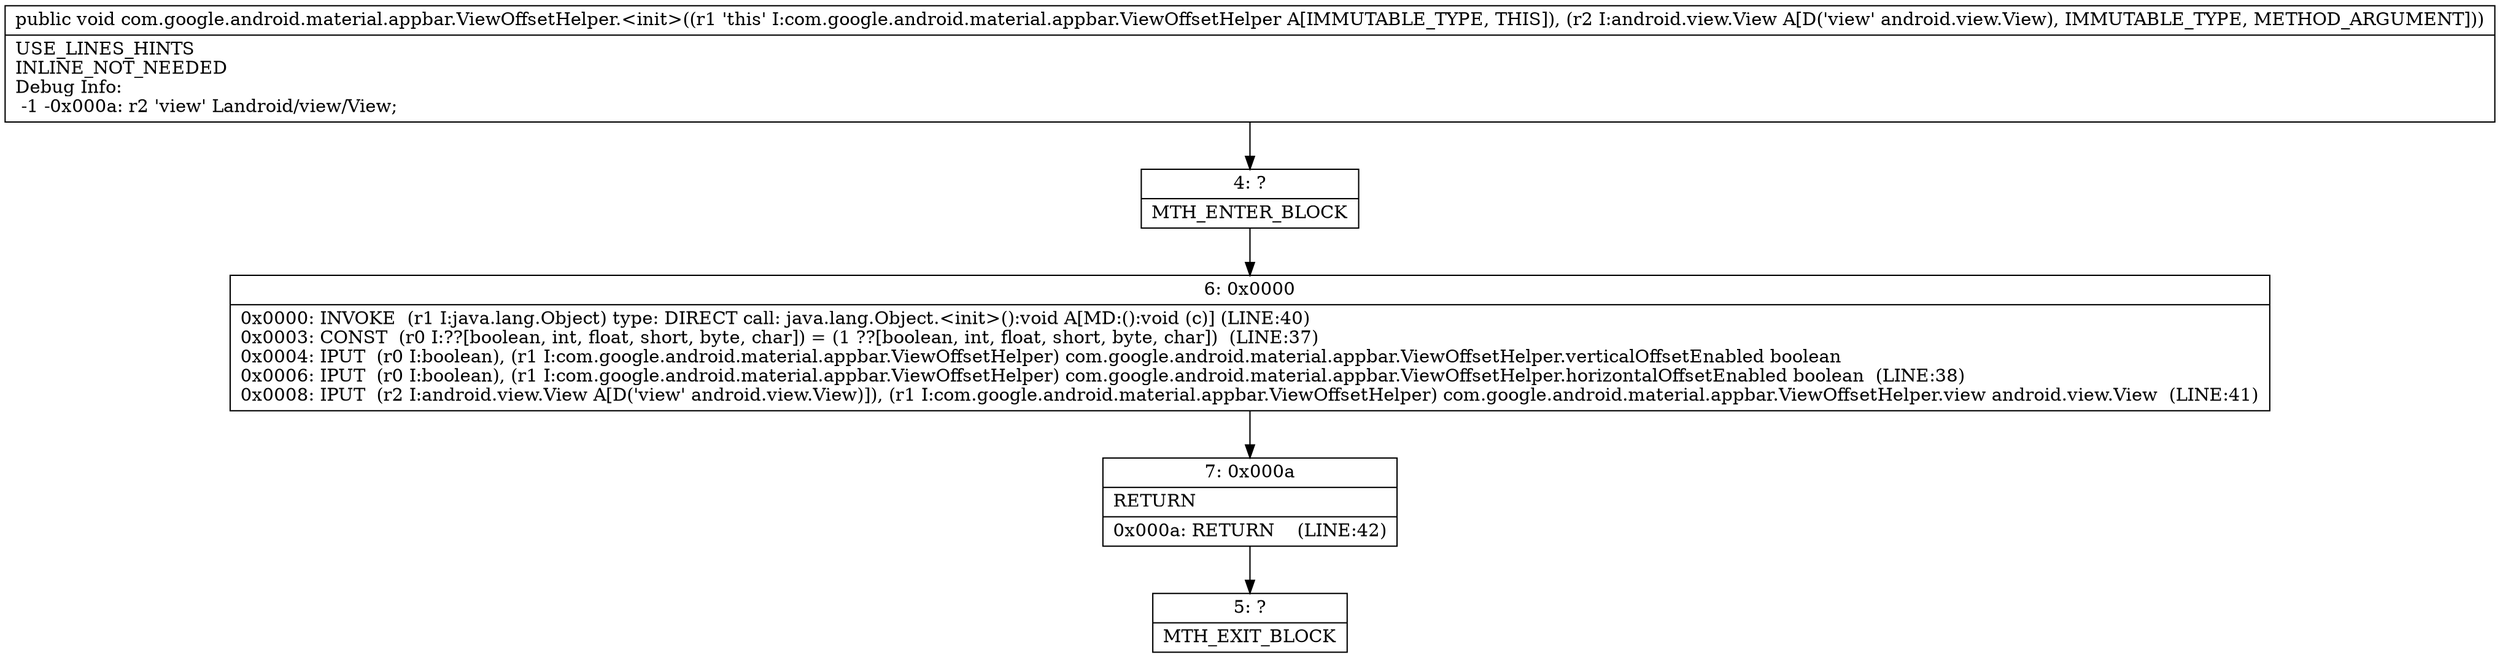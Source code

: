digraph "CFG forcom.google.android.material.appbar.ViewOffsetHelper.\<init\>(Landroid\/view\/View;)V" {
Node_4 [shape=record,label="{4\:\ ?|MTH_ENTER_BLOCK\l}"];
Node_6 [shape=record,label="{6\:\ 0x0000|0x0000: INVOKE  (r1 I:java.lang.Object) type: DIRECT call: java.lang.Object.\<init\>():void A[MD:():void (c)] (LINE:40)\l0x0003: CONST  (r0 I:??[boolean, int, float, short, byte, char]) = (1 ??[boolean, int, float, short, byte, char])  (LINE:37)\l0x0004: IPUT  (r0 I:boolean), (r1 I:com.google.android.material.appbar.ViewOffsetHelper) com.google.android.material.appbar.ViewOffsetHelper.verticalOffsetEnabled boolean \l0x0006: IPUT  (r0 I:boolean), (r1 I:com.google.android.material.appbar.ViewOffsetHelper) com.google.android.material.appbar.ViewOffsetHelper.horizontalOffsetEnabled boolean  (LINE:38)\l0x0008: IPUT  (r2 I:android.view.View A[D('view' android.view.View)]), (r1 I:com.google.android.material.appbar.ViewOffsetHelper) com.google.android.material.appbar.ViewOffsetHelper.view android.view.View  (LINE:41)\l}"];
Node_7 [shape=record,label="{7\:\ 0x000a|RETURN\l|0x000a: RETURN    (LINE:42)\l}"];
Node_5 [shape=record,label="{5\:\ ?|MTH_EXIT_BLOCK\l}"];
MethodNode[shape=record,label="{public void com.google.android.material.appbar.ViewOffsetHelper.\<init\>((r1 'this' I:com.google.android.material.appbar.ViewOffsetHelper A[IMMUTABLE_TYPE, THIS]), (r2 I:android.view.View A[D('view' android.view.View), IMMUTABLE_TYPE, METHOD_ARGUMENT]))  | USE_LINES_HINTS\lINLINE_NOT_NEEDED\lDebug Info:\l  \-1 \-0x000a: r2 'view' Landroid\/view\/View;\l}"];
MethodNode -> Node_4;Node_4 -> Node_6;
Node_6 -> Node_7;
Node_7 -> Node_5;
}


